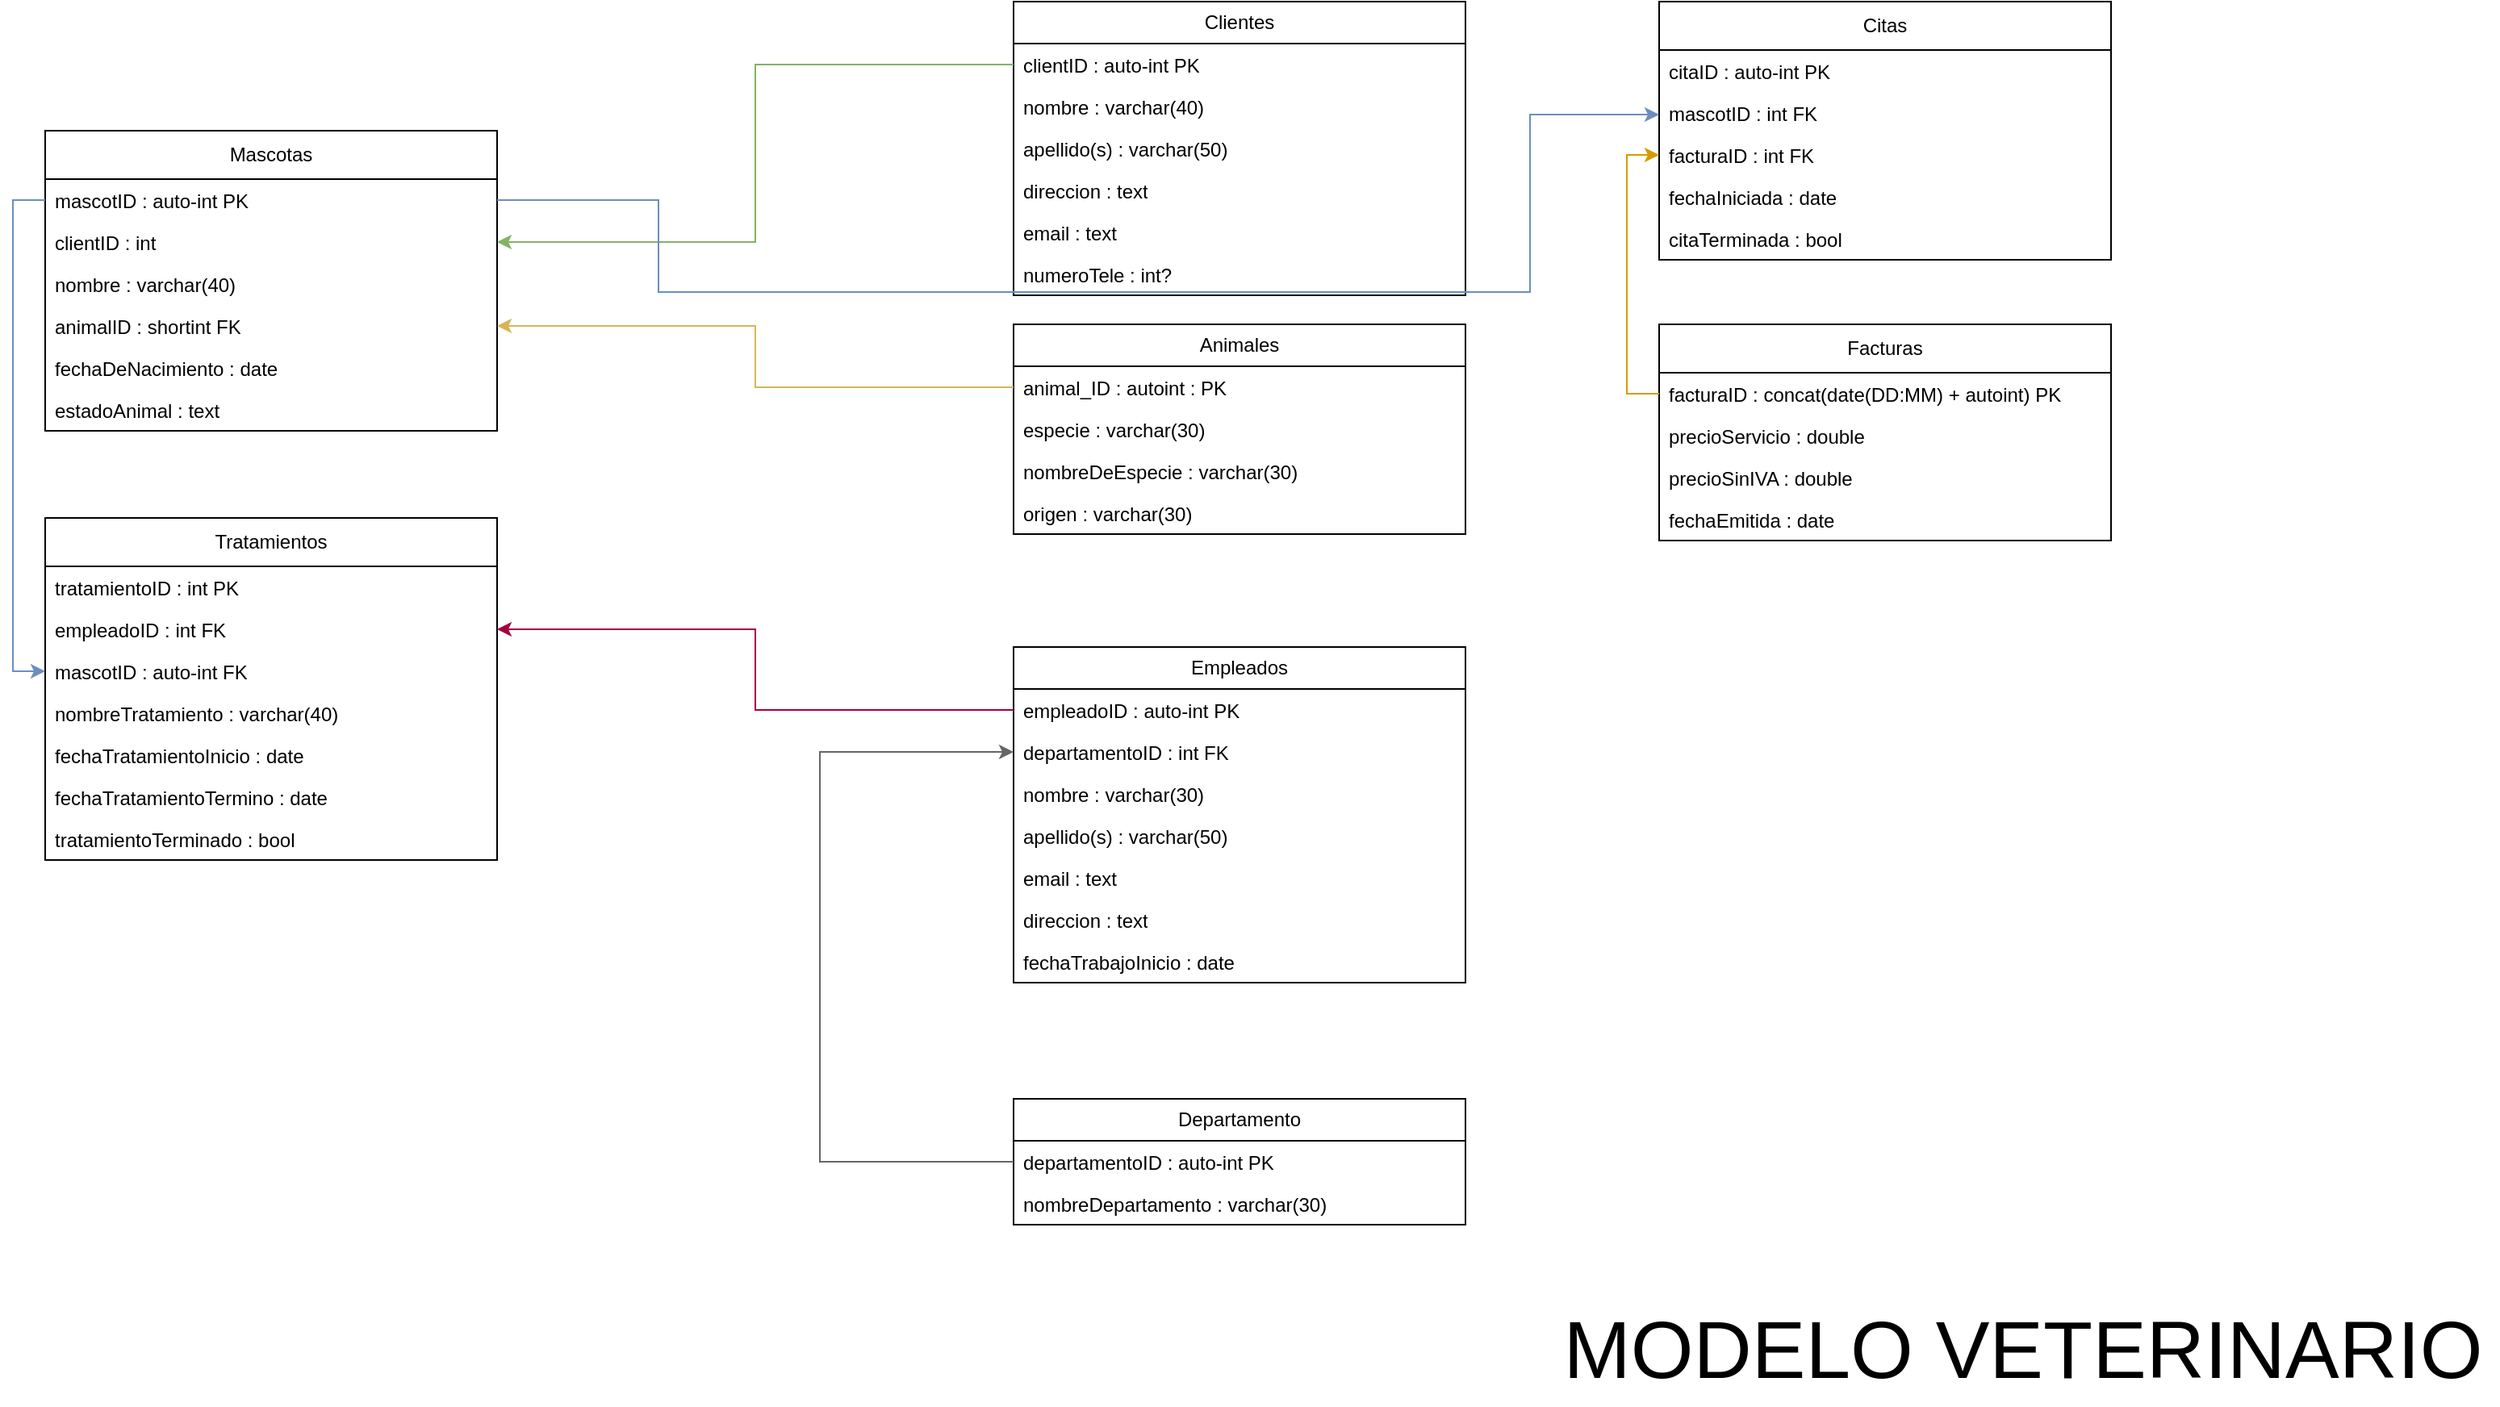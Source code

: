 <mxfile version="27.1.6">
  <diagram name="Page-1" id="r5ycGDl1Ffyza2ZuSbd5">
    <mxGraphModel dx="906" dy="915" grid="1" gridSize="10" guides="1" tooltips="1" connect="1" arrows="1" fold="1" page="1" pageScale="1" pageWidth="1654" pageHeight="1169" math="0" shadow="0">
      <root>
        <mxCell id="0" />
        <mxCell id="1" parent="0" />
        <mxCell id="nMygl4zxLRVJI2xygXLc-7" value="&lt;div&gt;Mascotas&lt;/div&gt;" style="swimlane;fontStyle=0;childLayout=stackLayout;horizontal=1;startSize=30;fillColor=none;horizontalStack=0;resizeParent=1;resizeParentMax=0;resizeLast=0;collapsible=1;marginBottom=0;whiteSpace=wrap;html=1;" parent="1" vertex="1">
          <mxGeometry x="80" y="120" width="280" height="186" as="geometry" />
        </mxCell>
        <mxCell id="nMygl4zxLRVJI2xygXLc-8" value="mascotID : auto-int PK" style="text;strokeColor=none;fillColor=none;align=left;verticalAlign=top;spacingLeft=4;spacingRight=4;overflow=hidden;rotatable=0;points=[[0,0.5],[1,0.5]];portConstraint=eastwest;whiteSpace=wrap;html=1;" parent="nMygl4zxLRVJI2xygXLc-7" vertex="1">
          <mxGeometry y="30" width="280" height="26" as="geometry" />
        </mxCell>
        <mxCell id="nMygl4zxLRVJI2xygXLc-43" value="clientID : int" style="text;strokeColor=none;fillColor=none;align=left;verticalAlign=top;spacingLeft=4;spacingRight=4;overflow=hidden;rotatable=0;points=[[0,0.5],[1,0.5]];portConstraint=eastwest;whiteSpace=wrap;html=1;" parent="nMygl4zxLRVJI2xygXLc-7" vertex="1">
          <mxGeometry y="56" width="280" height="26" as="geometry" />
        </mxCell>
        <mxCell id="nMygl4zxLRVJI2xygXLc-9" value="nombre : varchar(40)" style="text;strokeColor=none;fillColor=none;align=left;verticalAlign=top;spacingLeft=4;spacingRight=4;overflow=hidden;rotatable=0;points=[[0,0.5],[1,0.5]];portConstraint=eastwest;whiteSpace=wrap;html=1;" parent="nMygl4zxLRVJI2xygXLc-7" vertex="1">
          <mxGeometry y="82" width="280" height="26" as="geometry" />
        </mxCell>
        <mxCell id="nMygl4zxLRVJI2xygXLc-10" value="animalID : shortint FK" style="text;strokeColor=none;fillColor=none;align=left;verticalAlign=top;spacingLeft=4;spacingRight=4;overflow=hidden;rotatable=0;points=[[0,0.5],[1,0.5]];portConstraint=eastwest;whiteSpace=wrap;html=1;" parent="nMygl4zxLRVJI2xygXLc-7" vertex="1">
          <mxGeometry y="108" width="280" height="26" as="geometry" />
        </mxCell>
        <mxCell id="nMygl4zxLRVJI2xygXLc-40" value="fechaDeNacimiento : date" style="text;strokeColor=none;fillColor=none;align=left;verticalAlign=top;spacingLeft=4;spacingRight=4;overflow=hidden;rotatable=0;points=[[0,0.5],[1,0.5]];portConstraint=eastwest;whiteSpace=wrap;html=1;" parent="nMygl4zxLRVJI2xygXLc-7" vertex="1">
          <mxGeometry y="134" width="280" height="26" as="geometry" />
        </mxCell>
        <mxCell id="nMygl4zxLRVJI2xygXLc-119" value="estadoAnimal : text" style="text;strokeColor=none;fillColor=none;align=left;verticalAlign=top;spacingLeft=4;spacingRight=4;overflow=hidden;rotatable=0;points=[[0,0.5],[1,0.5]];portConstraint=eastwest;whiteSpace=wrap;html=1;" parent="nMygl4zxLRVJI2xygXLc-7" vertex="1">
          <mxGeometry y="160" width="280" height="26" as="geometry" />
        </mxCell>
        <mxCell id="nMygl4zxLRVJI2xygXLc-12" value="Clientes" style="swimlane;fontStyle=0;childLayout=stackLayout;horizontal=1;startSize=26;fillColor=none;horizontalStack=0;resizeParent=1;resizeParentMax=0;resizeLast=0;collapsible=1;marginBottom=0;whiteSpace=wrap;html=1;" parent="1" vertex="1">
          <mxGeometry x="680" y="40" width="280" height="182" as="geometry" />
        </mxCell>
        <mxCell id="nMygl4zxLRVJI2xygXLc-13" value="clientID : auto-int PK" style="text;strokeColor=none;fillColor=none;align=left;verticalAlign=top;spacingLeft=4;spacingRight=4;overflow=hidden;rotatable=0;points=[[0,0.5],[1,0.5]];portConstraint=eastwest;whiteSpace=wrap;html=1;" parent="nMygl4zxLRVJI2xygXLc-12" vertex="1">
          <mxGeometry y="26" width="280" height="26" as="geometry" />
        </mxCell>
        <mxCell id="nMygl4zxLRVJI2xygXLc-14" value="nombre : varchar(40)" style="text;strokeColor=none;fillColor=none;align=left;verticalAlign=top;spacingLeft=4;spacingRight=4;overflow=hidden;rotatable=0;points=[[0,0.5],[1,0.5]];portConstraint=eastwest;whiteSpace=wrap;html=1;" parent="nMygl4zxLRVJI2xygXLc-12" vertex="1">
          <mxGeometry y="52" width="280" height="26" as="geometry" />
        </mxCell>
        <mxCell id="nMygl4zxLRVJI2xygXLc-15" value="apellido(s) : varchar(50)" style="text;strokeColor=none;fillColor=none;align=left;verticalAlign=top;spacingLeft=4;spacingRight=4;overflow=hidden;rotatable=0;points=[[0,0.5],[1,0.5]];portConstraint=eastwest;whiteSpace=wrap;html=1;" parent="nMygl4zxLRVJI2xygXLc-12" vertex="1">
          <mxGeometry y="78" width="280" height="26" as="geometry" />
        </mxCell>
        <mxCell id="nMygl4zxLRVJI2xygXLc-45" value="direccion : text" style="text;strokeColor=none;fillColor=none;align=left;verticalAlign=top;spacingLeft=4;spacingRight=4;overflow=hidden;rotatable=0;points=[[0,0.5],[1,0.5]];portConstraint=eastwest;whiteSpace=wrap;html=1;" parent="nMygl4zxLRVJI2xygXLc-12" vertex="1">
          <mxGeometry y="104" width="280" height="26" as="geometry" />
        </mxCell>
        <mxCell id="nMygl4zxLRVJI2xygXLc-61" value="email : text" style="text;strokeColor=none;fillColor=none;align=left;verticalAlign=top;spacingLeft=4;spacingRight=4;overflow=hidden;rotatable=0;points=[[0,0.5],[1,0.5]];portConstraint=eastwest;whiteSpace=wrap;html=1;" parent="nMygl4zxLRVJI2xygXLc-12" vertex="1">
          <mxGeometry y="130" width="280" height="26" as="geometry" />
        </mxCell>
        <mxCell id="nMygl4zxLRVJI2xygXLc-132" value="&lt;div&gt;numeroTele : int?&lt;/div&gt;&lt;div&gt;&lt;br&gt;&lt;/div&gt;" style="text;strokeColor=none;fillColor=none;align=left;verticalAlign=top;spacingLeft=4;spacingRight=4;overflow=hidden;rotatable=0;points=[[0,0.5],[1,0.5]];portConstraint=eastwest;whiteSpace=wrap;html=1;" parent="nMygl4zxLRVJI2xygXLc-12" vertex="1">
          <mxGeometry y="156" width="280" height="26" as="geometry" />
        </mxCell>
        <mxCell id="nMygl4zxLRVJI2xygXLc-16" value="Empleados" style="swimlane;fontStyle=0;childLayout=stackLayout;horizontal=1;startSize=26;fillColor=none;horizontalStack=0;resizeParent=1;resizeParentMax=0;resizeLast=0;collapsible=1;marginBottom=0;whiteSpace=wrap;html=1;" parent="1" vertex="1">
          <mxGeometry x="680" y="440" width="280" height="208" as="geometry" />
        </mxCell>
        <mxCell id="nMygl4zxLRVJI2xygXLc-17" value="empleadoID : auto-int PK" style="text;strokeColor=none;fillColor=none;align=left;verticalAlign=top;spacingLeft=4;spacingRight=4;overflow=hidden;rotatable=0;points=[[0,0.5],[1,0.5]];portConstraint=eastwest;whiteSpace=wrap;html=1;" parent="nMygl4zxLRVJI2xygXLc-16" vertex="1">
          <mxGeometry y="26" width="280" height="26" as="geometry" />
        </mxCell>
        <mxCell id="nMygl4zxLRVJI2xygXLc-41" value="departamentoID : int FK" style="text;strokeColor=none;fillColor=none;align=left;verticalAlign=top;spacingLeft=4;spacingRight=4;overflow=hidden;rotatable=0;points=[[0,0.5],[1,0.5]];portConstraint=eastwest;whiteSpace=wrap;html=1;" parent="nMygl4zxLRVJI2xygXLc-16" vertex="1">
          <mxGeometry y="52" width="280" height="26" as="geometry" />
        </mxCell>
        <mxCell id="nMygl4zxLRVJI2xygXLc-18" value="nombre : varchar(30)" style="text;strokeColor=none;fillColor=none;align=left;verticalAlign=top;spacingLeft=4;spacingRight=4;overflow=hidden;rotatable=0;points=[[0,0.5],[1,0.5]];portConstraint=eastwest;whiteSpace=wrap;html=1;" parent="nMygl4zxLRVJI2xygXLc-16" vertex="1">
          <mxGeometry y="78" width="280" height="26" as="geometry" />
        </mxCell>
        <mxCell id="nMygl4zxLRVJI2xygXLc-19" value="apellido(s) : varchar(50)" style="text;strokeColor=none;fillColor=none;align=left;verticalAlign=top;spacingLeft=4;spacingRight=4;overflow=hidden;rotatable=0;points=[[0,0.5],[1,0.5]];portConstraint=eastwest;whiteSpace=wrap;html=1;" parent="nMygl4zxLRVJI2xygXLc-16" vertex="1">
          <mxGeometry y="104" width="280" height="26" as="geometry" />
        </mxCell>
        <mxCell id="nMygl4zxLRVJI2xygXLc-88" value="email : text" style="text;strokeColor=none;fillColor=none;align=left;verticalAlign=top;spacingLeft=4;spacingRight=4;overflow=hidden;rotatable=0;points=[[0,0.5],[1,0.5]];portConstraint=eastwest;whiteSpace=wrap;html=1;" parent="nMygl4zxLRVJI2xygXLc-16" vertex="1">
          <mxGeometry y="130" width="280" height="26" as="geometry" />
        </mxCell>
        <mxCell id="nMygl4zxLRVJI2xygXLc-89" value="direccion : text" style="text;strokeColor=none;fillColor=none;align=left;verticalAlign=top;spacingLeft=4;spacingRight=4;overflow=hidden;rotatable=0;points=[[0,0.5],[1,0.5]];portConstraint=eastwest;whiteSpace=wrap;html=1;" parent="nMygl4zxLRVJI2xygXLc-16" vertex="1">
          <mxGeometry y="156" width="280" height="26" as="geometry" />
        </mxCell>
        <mxCell id="nMygl4zxLRVJI2xygXLc-120" value="fechaTrabajoInicio : date" style="text;strokeColor=none;fillColor=none;align=left;verticalAlign=top;spacingLeft=4;spacingRight=4;overflow=hidden;rotatable=0;points=[[0,0.5],[1,0.5]];portConstraint=eastwest;whiteSpace=wrap;html=1;" parent="nMygl4zxLRVJI2xygXLc-16" vertex="1">
          <mxGeometry y="182" width="280" height="26" as="geometry" />
        </mxCell>
        <mxCell id="nMygl4zxLRVJI2xygXLc-21" value="Departamento" style="swimlane;fontStyle=0;childLayout=stackLayout;horizontal=1;startSize=26;fillColor=none;horizontalStack=0;resizeParent=1;resizeParentMax=0;resizeLast=0;collapsible=1;marginBottom=0;whiteSpace=wrap;html=1;" parent="1" vertex="1">
          <mxGeometry x="680" y="720" width="280" height="78" as="geometry" />
        </mxCell>
        <mxCell id="nMygl4zxLRVJI2xygXLc-22" value="departamentoID : auto-int PK" style="text;strokeColor=none;fillColor=none;align=left;verticalAlign=top;spacingLeft=4;spacingRight=4;overflow=hidden;rotatable=0;points=[[0,0.5],[1,0.5]];portConstraint=eastwest;whiteSpace=wrap;html=1;" parent="nMygl4zxLRVJI2xygXLc-21" vertex="1">
          <mxGeometry y="26" width="280" height="26" as="geometry" />
        </mxCell>
        <mxCell id="nMygl4zxLRVJI2xygXLc-23" value="nombreDepartamento : varchar(30)" style="text;strokeColor=none;fillColor=none;align=left;verticalAlign=top;spacingLeft=4;spacingRight=4;overflow=hidden;rotatable=0;points=[[0,0.5],[1,0.5]];portConstraint=eastwest;whiteSpace=wrap;html=1;" parent="nMygl4zxLRVJI2xygXLc-21" vertex="1">
          <mxGeometry y="52" width="280" height="26" as="geometry" />
        </mxCell>
        <mxCell id="nMygl4zxLRVJI2xygXLc-31" value="Animales" style="swimlane;fontStyle=0;childLayout=stackLayout;horizontal=1;startSize=26;fillColor=none;horizontalStack=0;resizeParent=1;resizeParentMax=0;resizeLast=0;collapsible=1;marginBottom=0;whiteSpace=wrap;html=1;" parent="1" vertex="1">
          <mxGeometry x="680" y="240" width="280" height="130" as="geometry" />
        </mxCell>
        <mxCell id="nMygl4zxLRVJI2xygXLc-32" value="animal_ID : autoint : PK" style="text;strokeColor=none;fillColor=none;align=left;verticalAlign=top;spacingLeft=4;spacingRight=4;overflow=hidden;rotatable=0;points=[[0,0.5],[1,0.5]];portConstraint=eastwest;whiteSpace=wrap;html=1;" parent="nMygl4zxLRVJI2xygXLc-31" vertex="1">
          <mxGeometry y="26" width="280" height="26" as="geometry" />
        </mxCell>
        <mxCell id="nMygl4zxLRVJI2xygXLc-34" value="especie : varchar(30)" style="text;strokeColor=none;fillColor=none;align=left;verticalAlign=top;spacingLeft=4;spacingRight=4;overflow=hidden;rotatable=0;points=[[0,0.5],[1,0.5]];portConstraint=eastwest;whiteSpace=wrap;html=1;" parent="nMygl4zxLRVJI2xygXLc-31" vertex="1">
          <mxGeometry y="52" width="280" height="26" as="geometry" />
        </mxCell>
        <mxCell id="nMygl4zxLRVJI2xygXLc-35" value="nombreDeEspecie : varchar(30)" style="text;strokeColor=none;fillColor=none;align=left;verticalAlign=top;spacingLeft=4;spacingRight=4;overflow=hidden;rotatable=0;points=[[0,0.5],[1,0.5]];portConstraint=eastwest;whiteSpace=wrap;html=1;" parent="nMygl4zxLRVJI2xygXLc-31" vertex="1">
          <mxGeometry y="78" width="280" height="26" as="geometry" />
        </mxCell>
        <mxCell id="nMygl4zxLRVJI2xygXLc-36" value="origen : varchar(30)" style="text;strokeColor=none;fillColor=none;align=left;verticalAlign=top;spacingLeft=4;spacingRight=4;overflow=hidden;rotatable=0;points=[[0,0.5],[1,0.5]];portConstraint=eastwest;whiteSpace=wrap;html=1;" parent="nMygl4zxLRVJI2xygXLc-31" vertex="1">
          <mxGeometry y="104" width="280" height="26" as="geometry" />
        </mxCell>
        <mxCell id="nMygl4zxLRVJI2xygXLc-44" style="edgeStyle=orthogonalEdgeStyle;rounded=0;orthogonalLoop=1;jettySize=auto;html=1;entryX=1;entryY=0.5;entryDx=0;entryDy=0;fillColor=#d5e8d4;strokeColor=#82b366;" parent="1" source="nMygl4zxLRVJI2xygXLc-13" target="nMygl4zxLRVJI2xygXLc-43" edge="1">
          <mxGeometry relative="1" as="geometry" />
        </mxCell>
        <mxCell id="nMygl4zxLRVJI2xygXLc-62" style="edgeStyle=orthogonalEdgeStyle;rounded=0;orthogonalLoop=1;jettySize=auto;html=1;exitX=0;exitY=0.5;exitDx=0;exitDy=0;entryX=1;entryY=0.5;entryDx=0;entryDy=0;fillColor=#fff2cc;strokeColor=#d6b656;" parent="1" source="nMygl4zxLRVJI2xygXLc-32" target="nMygl4zxLRVJI2xygXLc-10" edge="1">
          <mxGeometry relative="1" as="geometry" />
        </mxCell>
        <mxCell id="nMygl4zxLRVJI2xygXLc-63" value="Citas" style="swimlane;fontStyle=0;childLayout=stackLayout;horizontal=1;startSize=30;fillColor=none;horizontalStack=0;resizeParent=1;resizeParentMax=0;resizeLast=0;collapsible=1;marginBottom=0;whiteSpace=wrap;html=1;" parent="1" vertex="1">
          <mxGeometry x="1080" y="40" width="280" height="160" as="geometry" />
        </mxCell>
        <mxCell id="nMygl4zxLRVJI2xygXLc-64" value="citaID : auto-int PK" style="text;strokeColor=none;fillColor=none;align=left;verticalAlign=top;spacingLeft=4;spacingRight=4;overflow=hidden;rotatable=0;points=[[0,0.5],[1,0.5]];portConstraint=eastwest;whiteSpace=wrap;html=1;" parent="nMygl4zxLRVJI2xygXLc-63" vertex="1">
          <mxGeometry y="30" width="280" height="26" as="geometry" />
        </mxCell>
        <mxCell id="nMygl4zxLRVJI2xygXLc-76" value="mascotID : int FK" style="text;strokeColor=none;fillColor=none;align=left;verticalAlign=top;spacingLeft=4;spacingRight=4;overflow=hidden;rotatable=0;points=[[0,0.5],[1,0.5]];portConstraint=eastwest;whiteSpace=wrap;html=1;" parent="nMygl4zxLRVJI2xygXLc-63" vertex="1">
          <mxGeometry y="56" width="280" height="26" as="geometry" />
        </mxCell>
        <mxCell id="nMygl4zxLRVJI2xygXLc-78" value="facturaID : int FK" style="text;strokeColor=none;fillColor=none;align=left;verticalAlign=top;spacingLeft=4;spacingRight=4;overflow=hidden;rotatable=0;points=[[0,0.5],[1,0.5]];portConstraint=eastwest;whiteSpace=wrap;html=1;" parent="nMygl4zxLRVJI2xygXLc-63" vertex="1">
          <mxGeometry y="82" width="280" height="26" as="geometry" />
        </mxCell>
        <mxCell id="nMygl4zxLRVJI2xygXLc-87" value="fechaIniciada : date" style="text;strokeColor=none;fillColor=none;align=left;verticalAlign=top;spacingLeft=4;spacingRight=4;overflow=hidden;rotatable=0;points=[[0,0.5],[1,0.5]];portConstraint=eastwest;whiteSpace=wrap;html=1;" parent="nMygl4zxLRVJI2xygXLc-63" vertex="1">
          <mxGeometry y="108" width="280" height="26" as="geometry" />
        </mxCell>
        <mxCell id="nMygl4zxLRVJI2xygXLc-91" value="citaTerminada : bool" style="text;strokeColor=none;fillColor=none;align=left;verticalAlign=top;spacingLeft=4;spacingRight=4;overflow=hidden;rotatable=0;points=[[0,0.5],[1,0.5]];portConstraint=eastwest;whiteSpace=wrap;html=1;" parent="nMygl4zxLRVJI2xygXLc-63" vertex="1">
          <mxGeometry y="134" width="280" height="26" as="geometry" />
        </mxCell>
        <mxCell id="nMygl4zxLRVJI2xygXLc-70" value="Facturas" style="swimlane;fontStyle=0;childLayout=stackLayout;horizontal=1;startSize=30;fillColor=none;horizontalStack=0;resizeParent=1;resizeParentMax=0;resizeLast=0;collapsible=1;marginBottom=0;whiteSpace=wrap;html=1;" parent="1" vertex="1">
          <mxGeometry x="1080" y="240" width="280" height="134" as="geometry" />
        </mxCell>
        <mxCell id="nMygl4zxLRVJI2xygXLc-71" value="facturaID : concat(date(DD:MM) + autoint) PK" style="text;strokeColor=none;fillColor=none;align=left;verticalAlign=top;spacingLeft=4;spacingRight=4;overflow=hidden;rotatable=0;points=[[0,0.5],[1,0.5]];portConstraint=eastwest;whiteSpace=wrap;html=1;" parent="nMygl4zxLRVJI2xygXLc-70" vertex="1">
          <mxGeometry y="30" width="280" height="26" as="geometry" />
        </mxCell>
        <mxCell id="nMygl4zxLRVJI2xygXLc-85" value="precioServicio : double" style="text;strokeColor=none;fillColor=none;align=left;verticalAlign=top;spacingLeft=4;spacingRight=4;overflow=hidden;rotatable=0;points=[[0,0.5],[1,0.5]];portConstraint=eastwest;whiteSpace=wrap;html=1;" parent="nMygl4zxLRVJI2xygXLc-70" vertex="1">
          <mxGeometry y="56" width="280" height="26" as="geometry" />
        </mxCell>
        <mxCell id="nMygl4zxLRVJI2xygXLc-127" value="precioSinIVA : double" style="text;strokeColor=none;fillColor=none;align=left;verticalAlign=top;spacingLeft=4;spacingRight=4;overflow=hidden;rotatable=0;points=[[0,0.5],[1,0.5]];portConstraint=eastwest;whiteSpace=wrap;html=1;" parent="nMygl4zxLRVJI2xygXLc-70" vertex="1">
          <mxGeometry y="82" width="280" height="26" as="geometry" />
        </mxCell>
        <mxCell id="nMygl4zxLRVJI2xygXLc-90" value="fechaEmitida : date" style="text;strokeColor=none;fillColor=none;align=left;verticalAlign=top;spacingLeft=4;spacingRight=4;overflow=hidden;rotatable=0;points=[[0,0.5],[1,0.5]];portConstraint=eastwest;whiteSpace=wrap;html=1;" parent="nMygl4zxLRVJI2xygXLc-70" vertex="1">
          <mxGeometry y="108" width="280" height="26" as="geometry" />
        </mxCell>
        <mxCell id="nMygl4zxLRVJI2xygXLc-86" style="edgeStyle=orthogonalEdgeStyle;rounded=0;orthogonalLoop=1;jettySize=auto;html=1;exitX=0;exitY=0.5;exitDx=0;exitDy=0;entryX=0;entryY=0.5;entryDx=0;entryDy=0;fillColor=#f5f5f5;strokeColor=#666666;" parent="1" source="nMygl4zxLRVJI2xygXLc-22" target="nMygl4zxLRVJI2xygXLc-41" edge="1">
          <mxGeometry relative="1" as="geometry">
            <Array as="points">
              <mxPoint x="560" y="759" />
              <mxPoint x="560" y="505" />
            </Array>
          </mxGeometry>
        </mxCell>
        <mxCell id="nMygl4zxLRVJI2xygXLc-92" style="edgeStyle=orthogonalEdgeStyle;rounded=0;orthogonalLoop=1;jettySize=auto;html=1;exitX=1;exitY=0.5;exitDx=0;exitDy=0;entryX=0;entryY=0.5;entryDx=0;entryDy=0;fillColor=#dae8fc;strokeColor=#6c8ebf;" parent="1" source="nMygl4zxLRVJI2xygXLc-8" target="nMygl4zxLRVJI2xygXLc-76" edge="1">
          <mxGeometry relative="1" as="geometry">
            <Array as="points">
              <mxPoint x="460" y="163" />
              <mxPoint x="460" y="220" />
              <mxPoint x="1000" y="220" />
              <mxPoint x="1000" y="110" />
              <mxPoint x="1080" y="110" />
            </Array>
          </mxGeometry>
        </mxCell>
        <mxCell id="nMygl4zxLRVJI2xygXLc-100" value="MODELO VETERINARIO" style="text;html=1;align=center;verticalAlign=middle;resizable=0;points=[];autosize=1;strokeColor=none;fillColor=none;fontSize=50;" parent="1" vertex="1">
          <mxGeometry x="1010" y="840" width="590" height="70" as="geometry" />
        </mxCell>
        <mxCell id="nMygl4zxLRVJI2xygXLc-102" value="Tratamientos" style="swimlane;fontStyle=0;childLayout=stackLayout;horizontal=1;startSize=30;fillColor=none;horizontalStack=0;resizeParent=1;resizeParentMax=0;resizeLast=0;collapsible=1;marginBottom=0;whiteSpace=wrap;html=1;" parent="1" vertex="1">
          <mxGeometry x="80" y="360" width="280" height="212" as="geometry" />
        </mxCell>
        <mxCell id="nMygl4zxLRVJI2xygXLc-108" value="tratamientoID : int PK" style="text;strokeColor=none;fillColor=none;align=left;verticalAlign=top;spacingLeft=4;spacingRight=4;overflow=hidden;rotatable=0;points=[[0,0.5],[1,0.5]];portConstraint=eastwest;whiteSpace=wrap;html=1;" parent="nMygl4zxLRVJI2xygXLc-102" vertex="1">
          <mxGeometry y="30" width="280" height="26" as="geometry" />
        </mxCell>
        <mxCell id="nMygl4zxLRVJI2xygXLc-116" value="empleadoID : int FK" style="text;strokeColor=none;fillColor=none;align=left;verticalAlign=top;spacingLeft=4;spacingRight=4;overflow=hidden;rotatable=0;points=[[0,0.5],[1,0.5]];portConstraint=eastwest;whiteSpace=wrap;html=1;" parent="nMygl4zxLRVJI2xygXLc-102" vertex="1">
          <mxGeometry y="56" width="280" height="26" as="geometry" />
        </mxCell>
        <mxCell id="nMygl4zxLRVJI2xygXLc-103" value="&lt;div&gt;mascotID : auto-int FK&lt;/div&gt;&lt;div&gt;&lt;br&gt;&lt;/div&gt;" style="text;strokeColor=none;fillColor=none;align=left;verticalAlign=top;spacingLeft=4;spacingRight=4;overflow=hidden;rotatable=0;points=[[0,0.5],[1,0.5]];portConstraint=eastwest;whiteSpace=wrap;html=1;" parent="nMygl4zxLRVJI2xygXLc-102" vertex="1">
          <mxGeometry y="82" width="280" height="26" as="geometry" />
        </mxCell>
        <mxCell id="nMygl4zxLRVJI2xygXLc-117" value="&lt;div&gt;nombreTratamiento : varchar(40)&lt;/div&gt;&lt;div&gt;&lt;br&gt;&lt;/div&gt;" style="text;strokeColor=none;fillColor=none;align=left;verticalAlign=top;spacingLeft=4;spacingRight=4;overflow=hidden;rotatable=0;points=[[0,0.5],[1,0.5]];portConstraint=eastwest;whiteSpace=wrap;html=1;" parent="nMygl4zxLRVJI2xygXLc-102" vertex="1">
          <mxGeometry y="108" width="280" height="26" as="geometry" />
        </mxCell>
        <mxCell id="nMygl4zxLRVJI2xygXLc-109" value="fechaTratamientoInicio : date" style="text;strokeColor=none;fillColor=none;align=left;verticalAlign=top;spacingLeft=4;spacingRight=4;overflow=hidden;rotatable=0;points=[[0,0.5],[1,0.5]];portConstraint=eastwest;whiteSpace=wrap;html=1;" parent="nMygl4zxLRVJI2xygXLc-102" vertex="1">
          <mxGeometry y="134" width="280" height="26" as="geometry" />
        </mxCell>
        <mxCell id="nMygl4zxLRVJI2xygXLc-110" value="fechaTratamientoTermino : date" style="text;strokeColor=none;fillColor=none;align=left;verticalAlign=top;spacingLeft=4;spacingRight=4;overflow=hidden;rotatable=0;points=[[0,0.5],[1,0.5]];portConstraint=eastwest;whiteSpace=wrap;html=1;" parent="nMygl4zxLRVJI2xygXLc-102" vertex="1">
          <mxGeometry y="160" width="280" height="26" as="geometry" />
        </mxCell>
        <mxCell id="nMygl4zxLRVJI2xygXLc-111" value="tratamientoTerminado : bool" style="text;strokeColor=none;fillColor=none;align=left;verticalAlign=top;spacingLeft=4;spacingRight=4;overflow=hidden;rotatable=0;points=[[0,0.5],[1,0.5]];portConstraint=eastwest;whiteSpace=wrap;html=1;" parent="nMygl4zxLRVJI2xygXLc-102" vertex="1">
          <mxGeometry y="186" width="280" height="26" as="geometry" />
        </mxCell>
        <mxCell id="nMygl4zxLRVJI2xygXLc-115" style="edgeStyle=orthogonalEdgeStyle;rounded=0;orthogonalLoop=1;jettySize=auto;html=1;exitX=0;exitY=0.5;exitDx=0;exitDy=0;entryX=0;entryY=0.5;entryDx=0;entryDy=0;fillColor=#dae8fc;strokeColor=#6c8ebf;" parent="1" source="nMygl4zxLRVJI2xygXLc-8" target="nMygl4zxLRVJI2xygXLc-103" edge="1">
          <mxGeometry relative="1" as="geometry" />
        </mxCell>
        <mxCell id="nMygl4zxLRVJI2xygXLc-122" style="edgeStyle=orthogonalEdgeStyle;rounded=0;orthogonalLoop=1;jettySize=auto;html=1;exitX=0;exitY=0.5;exitDx=0;exitDy=0;entryX=0;entryY=0.5;entryDx=0;entryDy=0;fillColor=#ffe6cc;strokeColor=#d79b00;" parent="1" source="nMygl4zxLRVJI2xygXLc-71" target="nMygl4zxLRVJI2xygXLc-78" edge="1">
          <mxGeometry relative="1" as="geometry" />
        </mxCell>
        <mxCell id="nMygl4zxLRVJI2xygXLc-129" style="edgeStyle=orthogonalEdgeStyle;rounded=0;orthogonalLoop=1;jettySize=auto;html=1;exitX=0;exitY=0.5;exitDx=0;exitDy=0;entryX=1;entryY=0.5;entryDx=0;entryDy=0;fillColor=#d80073;strokeColor=#A50040;" parent="1" source="nMygl4zxLRVJI2xygXLc-17" target="nMygl4zxLRVJI2xygXLc-116" edge="1">
          <mxGeometry relative="1" as="geometry" />
        </mxCell>
      </root>
    </mxGraphModel>
  </diagram>
</mxfile>
